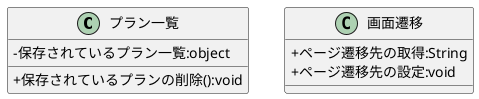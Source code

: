 @startuml

skinparam classAttributeIconSize 0

    class プラン一覧{
        - 保存されているプラン一覧:object
		+ 保存されているプランの削除():void
	}
    
    class 画面遷移{
        + ページ遷移先の取得:String
        + ページ遷移先の設定:void
    }
    
@enduml